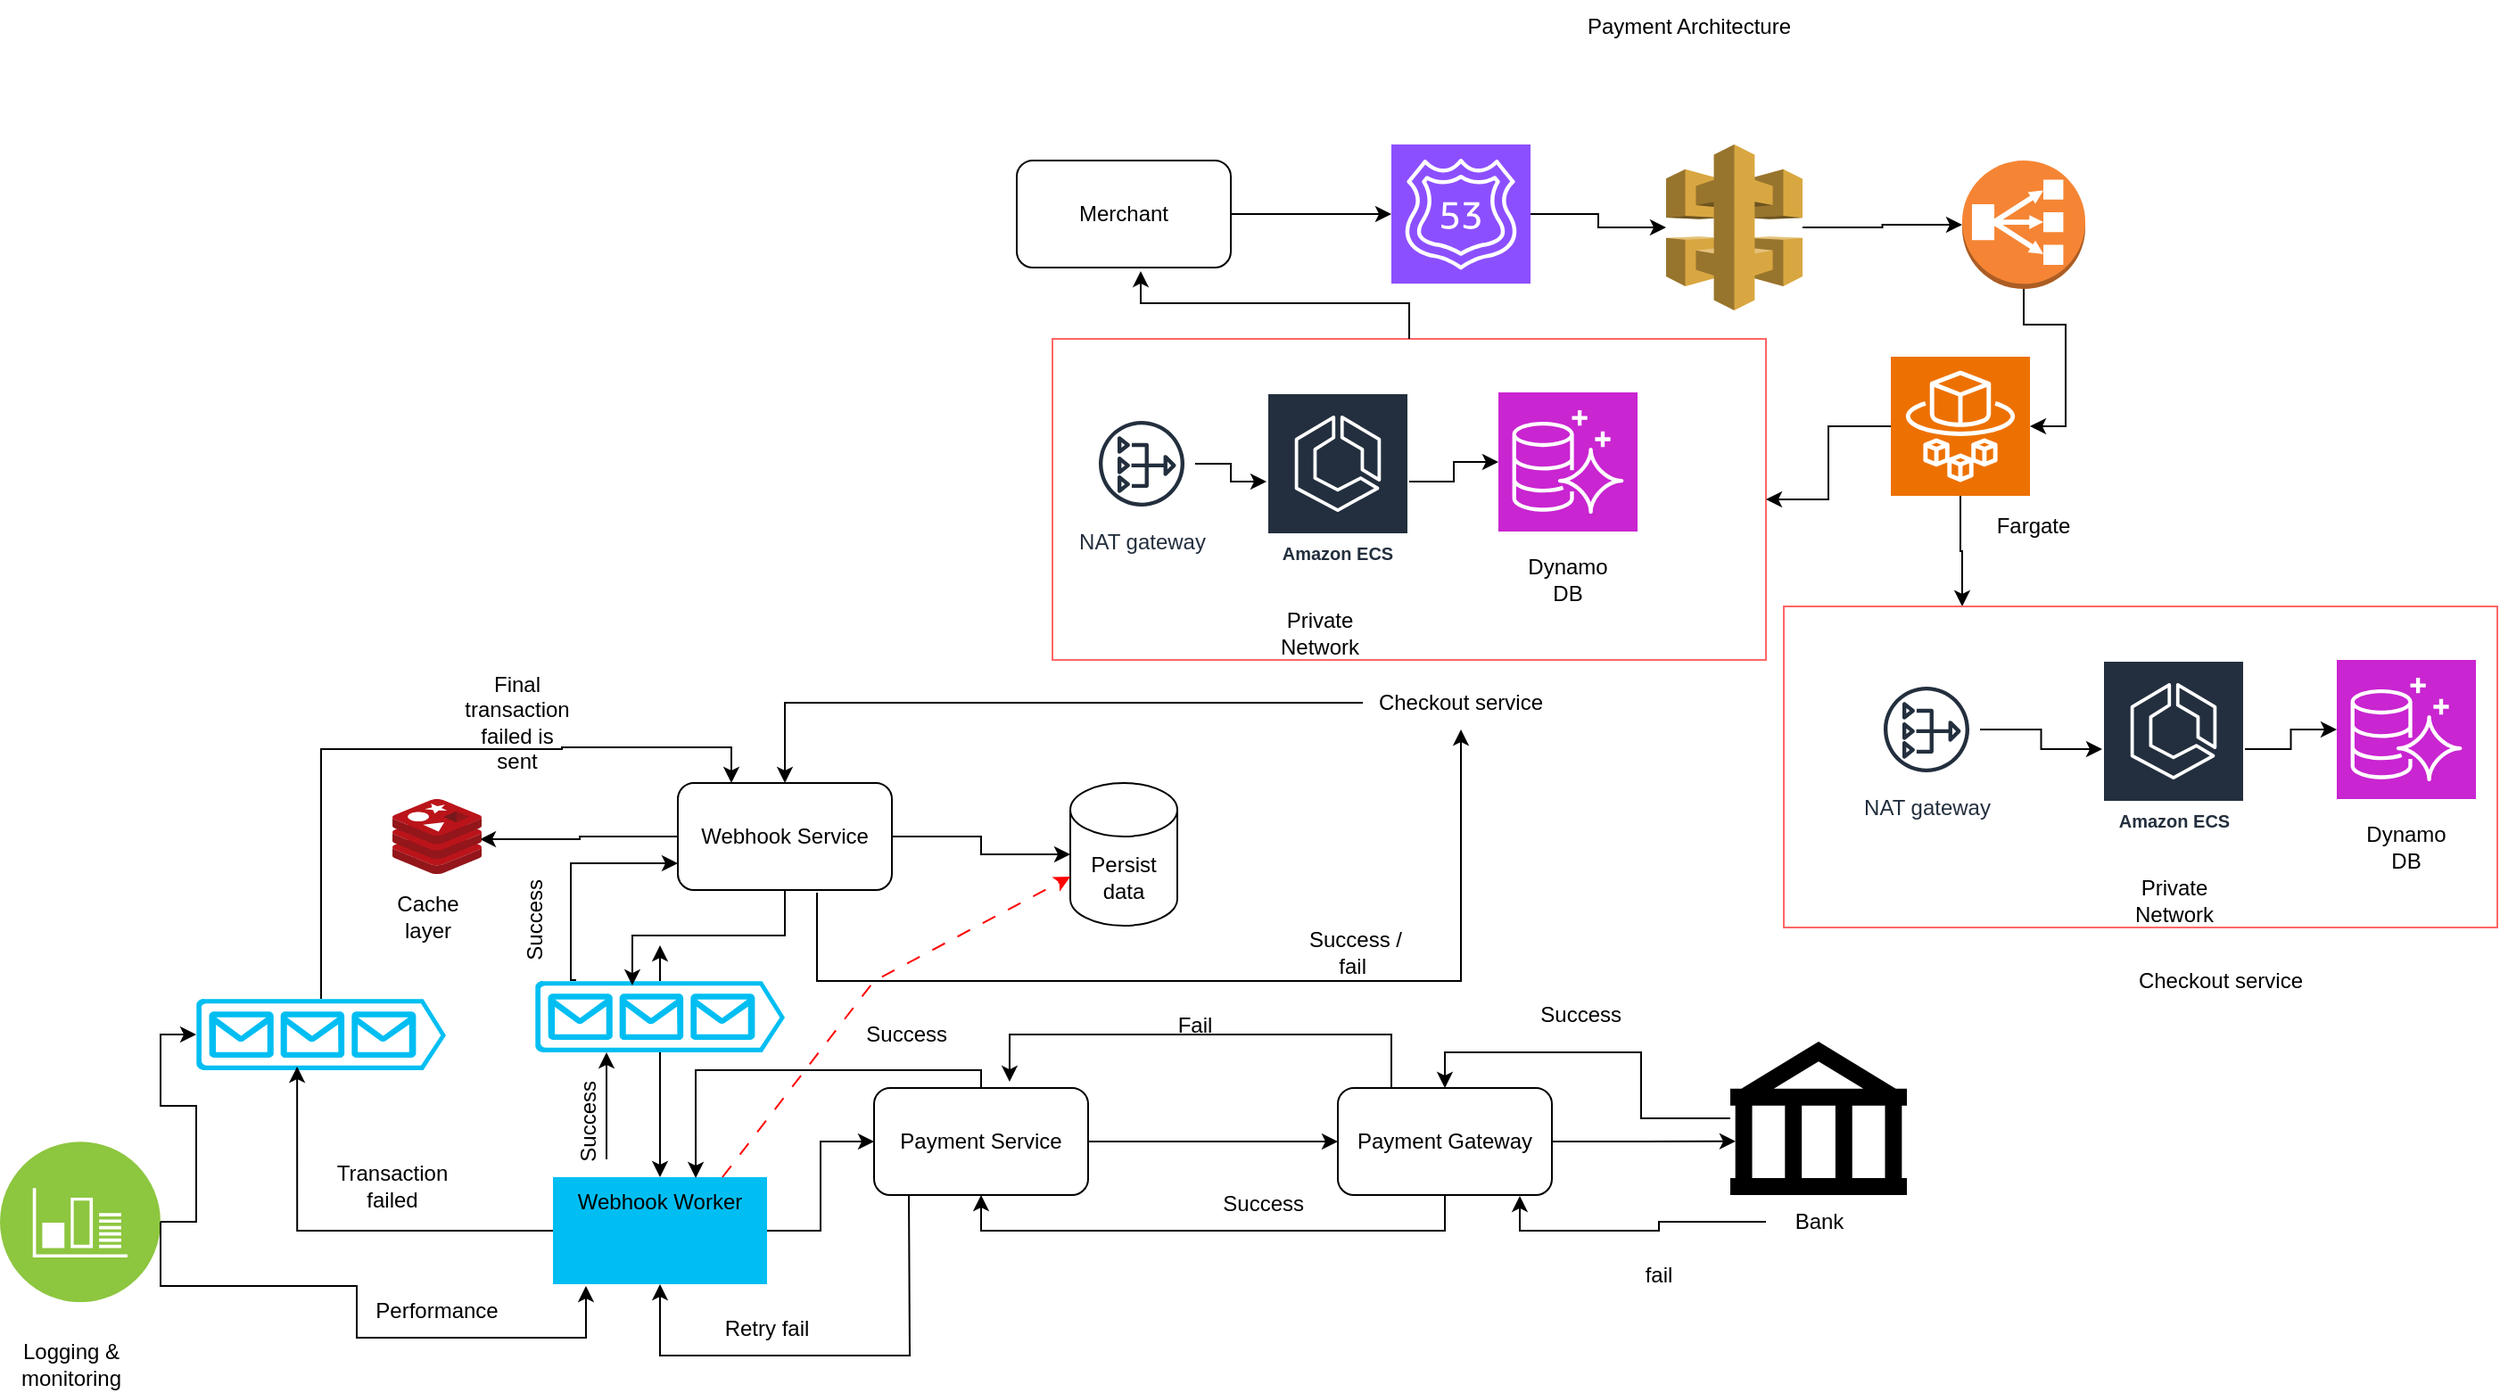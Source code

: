 <mxfile version="22.0.4" type="github">
  <diagram name="Page-1" id="Od0HrYcrxd3IYDJddU-p">
    <mxGraphModel dx="1781" dy="610" grid="1" gridSize="10" guides="1" tooltips="1" connect="1" arrows="1" fold="1" page="1" pageScale="1" pageWidth="827" pageHeight="1169" math="0" shadow="0">
      <root>
        <mxCell id="0" />
        <mxCell id="1" parent="0" />
        <mxCell id="_5tm6AC8fSd4CqpAaEgZ-19" value="" style="rounded=0;whiteSpace=wrap;html=1;fillColor=none;strokeColor=#FF6666;" vertex="1" parent="1">
          <mxGeometry x="70" y="210" width="400" height="180" as="geometry" />
        </mxCell>
        <mxCell id="_5tm6AC8fSd4CqpAaEgZ-7" style="edgeStyle=orthogonalEdgeStyle;rounded=0;orthogonalLoop=1;jettySize=auto;html=1;" edge="1" parent="1" source="_5tm6AC8fSd4CqpAaEgZ-1" target="_5tm6AC8fSd4CqpAaEgZ-6">
          <mxGeometry relative="1" as="geometry" />
        </mxCell>
        <mxCell id="_5tm6AC8fSd4CqpAaEgZ-1" value="Merchant" style="rounded=1;whiteSpace=wrap;html=1;" vertex="1" parent="1">
          <mxGeometry x="50" y="110" width="120" height="60" as="geometry" />
        </mxCell>
        <mxCell id="_5tm6AC8fSd4CqpAaEgZ-72" style="edgeStyle=orthogonalEdgeStyle;rounded=0;orthogonalLoop=1;jettySize=auto;html=1;entryX=0.5;entryY=1;entryDx=0;entryDy=0;" edge="1" parent="1" source="_5tm6AC8fSd4CqpAaEgZ-3" target="_5tm6AC8fSd4CqpAaEgZ-38">
          <mxGeometry relative="1" as="geometry">
            <Array as="points">
              <mxPoint x="290" y="710" />
              <mxPoint x="30" y="710" />
            </Array>
          </mxGeometry>
        </mxCell>
        <mxCell id="_5tm6AC8fSd4CqpAaEgZ-3" value="Payment Gateway" style="rounded=1;whiteSpace=wrap;html=1;" vertex="1" parent="1">
          <mxGeometry x="230" y="630" width="120" height="60" as="geometry" />
        </mxCell>
        <mxCell id="_5tm6AC8fSd4CqpAaEgZ-71" style="edgeStyle=orthogonalEdgeStyle;rounded=0;orthogonalLoop=1;jettySize=auto;html=1;entryX=0.5;entryY=0;entryDx=0;entryDy=0;" edge="1" parent="1" source="_5tm6AC8fSd4CqpAaEgZ-4" target="_5tm6AC8fSd4CqpAaEgZ-3">
          <mxGeometry relative="1" as="geometry" />
        </mxCell>
        <mxCell id="_5tm6AC8fSd4CqpAaEgZ-4" value="" style="shape=mxgraph.signs.travel.bank;html=1;pointerEvents=1;fillColor=#000000;strokeColor=none;verticalLabelPosition=bottom;verticalAlign=top;align=center;" vertex="1" parent="1">
          <mxGeometry x="450" y="604" width="99" height="86" as="geometry" />
        </mxCell>
        <mxCell id="_5tm6AC8fSd4CqpAaEgZ-5" style="edgeStyle=orthogonalEdgeStyle;rounded=0;orthogonalLoop=1;jettySize=auto;html=1;entryX=0.03;entryY=0.65;entryDx=0;entryDy=0;entryPerimeter=0;" edge="1" parent="1" source="_5tm6AC8fSd4CqpAaEgZ-3" target="_5tm6AC8fSd4CqpAaEgZ-4">
          <mxGeometry relative="1" as="geometry" />
        </mxCell>
        <mxCell id="_5tm6AC8fSd4CqpAaEgZ-9" style="edgeStyle=orthogonalEdgeStyle;rounded=0;orthogonalLoop=1;jettySize=auto;html=1;" edge="1" parent="1" source="_5tm6AC8fSd4CqpAaEgZ-6" target="_5tm6AC8fSd4CqpAaEgZ-8">
          <mxGeometry relative="1" as="geometry" />
        </mxCell>
        <mxCell id="_5tm6AC8fSd4CqpAaEgZ-6" value="" style="sketch=0;points=[[0,0,0],[0.25,0,0],[0.5,0,0],[0.75,0,0],[1,0,0],[0,1,0],[0.25,1,0],[0.5,1,0],[0.75,1,0],[1,1,0],[0,0.25,0],[0,0.5,0],[0,0.75,0],[1,0.25,0],[1,0.5,0],[1,0.75,0]];outlineConnect=0;fontColor=#232F3E;fillColor=#8C4FFF;strokeColor=#ffffff;dashed=0;verticalLabelPosition=bottom;verticalAlign=top;align=center;html=1;fontSize=12;fontStyle=0;aspect=fixed;shape=mxgraph.aws4.resourceIcon;resIcon=mxgraph.aws4.route_53;" vertex="1" parent="1">
          <mxGeometry x="260" y="101" width="78" height="78" as="geometry" />
        </mxCell>
        <mxCell id="_5tm6AC8fSd4CqpAaEgZ-8" value="" style="outlineConnect=0;dashed=0;verticalLabelPosition=bottom;verticalAlign=top;align=center;html=1;shape=mxgraph.aws3.api_gateway;fillColor=#D9A741;gradientColor=none;" vertex="1" parent="1">
          <mxGeometry x="414" y="101" width="76.5" height="93" as="geometry" />
        </mxCell>
        <mxCell id="_5tm6AC8fSd4CqpAaEgZ-10" value="" style="outlineConnect=0;dashed=0;verticalLabelPosition=bottom;verticalAlign=top;align=center;html=1;shape=mxgraph.aws3.classic_load_balancer;fillColor=#F58534;gradientColor=none;" vertex="1" parent="1">
          <mxGeometry x="580" y="110" width="69" height="72" as="geometry" />
        </mxCell>
        <mxCell id="_5tm6AC8fSd4CqpAaEgZ-11" style="edgeStyle=orthogonalEdgeStyle;rounded=0;orthogonalLoop=1;jettySize=auto;html=1;entryX=0;entryY=0.5;entryDx=0;entryDy=0;entryPerimeter=0;" edge="1" parent="1" source="_5tm6AC8fSd4CqpAaEgZ-8" target="_5tm6AC8fSd4CqpAaEgZ-10">
          <mxGeometry relative="1" as="geometry" />
        </mxCell>
        <mxCell id="_5tm6AC8fSd4CqpAaEgZ-28" style="edgeStyle=orthogonalEdgeStyle;rounded=0;orthogonalLoop=1;jettySize=auto;html=1;" edge="1" parent="1" source="_5tm6AC8fSd4CqpAaEgZ-12" target="_5tm6AC8fSd4CqpAaEgZ-16">
          <mxGeometry relative="1" as="geometry" />
        </mxCell>
        <mxCell id="_5tm6AC8fSd4CqpAaEgZ-12" value="Amazon ECS" style="sketch=0;outlineConnect=0;fontColor=#232F3E;gradientColor=none;strokeColor=#ffffff;fillColor=#232F3E;dashed=0;verticalLabelPosition=middle;verticalAlign=bottom;align=center;html=1;whiteSpace=wrap;fontSize=10;fontStyle=1;spacing=3;shape=mxgraph.aws4.productIcon;prIcon=mxgraph.aws4.ecs;" vertex="1" parent="1">
          <mxGeometry x="190" y="240" width="80" height="100" as="geometry" />
        </mxCell>
        <mxCell id="_5tm6AC8fSd4CqpAaEgZ-15" style="edgeStyle=orthogonalEdgeStyle;rounded=0;orthogonalLoop=1;jettySize=auto;html=1;" edge="1" parent="1" source="_5tm6AC8fSd4CqpAaEgZ-13" target="_5tm6AC8fSd4CqpAaEgZ-19">
          <mxGeometry relative="1" as="geometry" />
        </mxCell>
        <mxCell id="_5tm6AC8fSd4CqpAaEgZ-27" style="edgeStyle=orthogonalEdgeStyle;rounded=0;orthogonalLoop=1;jettySize=auto;html=1;entryX=0.25;entryY=0;entryDx=0;entryDy=0;" edge="1" parent="1" source="_5tm6AC8fSd4CqpAaEgZ-13" target="_5tm6AC8fSd4CqpAaEgZ-21">
          <mxGeometry relative="1" as="geometry" />
        </mxCell>
        <mxCell id="_5tm6AC8fSd4CqpAaEgZ-13" value="" style="sketch=0;points=[[0,0,0],[0.25,0,0],[0.5,0,0],[0.75,0,0],[1,0,0],[0,1,0],[0.25,1,0],[0.5,1,0],[0.75,1,0],[1,1,0],[0,0.25,0],[0,0.5,0],[0,0.75,0],[1,0.25,0],[1,0.5,0],[1,0.75,0]];outlineConnect=0;fontColor=#232F3E;fillColor=#ED7100;strokeColor=#ffffff;dashed=0;verticalLabelPosition=bottom;verticalAlign=top;align=center;html=1;fontSize=12;fontStyle=0;aspect=fixed;shape=mxgraph.aws4.resourceIcon;resIcon=mxgraph.aws4.fargate;" vertex="1" parent="1">
          <mxGeometry x="540" y="220" width="78" height="78" as="geometry" />
        </mxCell>
        <mxCell id="_5tm6AC8fSd4CqpAaEgZ-14" style="edgeStyle=orthogonalEdgeStyle;rounded=0;orthogonalLoop=1;jettySize=auto;html=1;entryX=1;entryY=0.5;entryDx=0;entryDy=0;entryPerimeter=0;" edge="1" parent="1" source="_5tm6AC8fSd4CqpAaEgZ-10" target="_5tm6AC8fSd4CqpAaEgZ-13">
          <mxGeometry relative="1" as="geometry" />
        </mxCell>
        <mxCell id="_5tm6AC8fSd4CqpAaEgZ-16" value="" style="sketch=0;points=[[0,0,0],[0.25,0,0],[0.5,0,0],[0.75,0,0],[1,0,0],[0,1,0],[0.25,1,0],[0.5,1,0],[0.75,1,0],[1,1,0],[0,0.25,0],[0,0.5,0],[0,0.75,0],[1,0.25,0],[1,0.5,0],[1,0.75,0]];outlineConnect=0;fontColor=#232F3E;fillColor=#C925D1;strokeColor=#ffffff;dashed=0;verticalLabelPosition=bottom;verticalAlign=top;align=center;html=1;fontSize=12;fontStyle=0;aspect=fixed;shape=mxgraph.aws4.resourceIcon;resIcon=mxgraph.aws4.aurora;" vertex="1" parent="1">
          <mxGeometry x="320" y="240" width="78" height="78" as="geometry" />
        </mxCell>
        <mxCell id="_5tm6AC8fSd4CqpAaEgZ-29" style="edgeStyle=orthogonalEdgeStyle;rounded=0;orthogonalLoop=1;jettySize=auto;html=1;" edge="1" parent="1" source="_5tm6AC8fSd4CqpAaEgZ-18" target="_5tm6AC8fSd4CqpAaEgZ-12">
          <mxGeometry relative="1" as="geometry" />
        </mxCell>
        <mxCell id="_5tm6AC8fSd4CqpAaEgZ-18" value="NAT gateway" style="sketch=0;outlineConnect=0;fontColor=#232F3E;gradientColor=none;strokeColor=#232F3E;fillColor=#ffffff;dashed=0;verticalLabelPosition=bottom;verticalAlign=top;align=center;html=1;fontSize=12;fontStyle=0;aspect=fixed;shape=mxgraph.aws4.resourceIcon;resIcon=mxgraph.aws4.nat_gateway;" vertex="1" parent="1">
          <mxGeometry x="90" y="250" width="60" height="60" as="geometry" />
        </mxCell>
        <mxCell id="_5tm6AC8fSd4CqpAaEgZ-21" value="" style="rounded=0;whiteSpace=wrap;html=1;fillColor=none;strokeColor=#FF6666;" vertex="1" parent="1">
          <mxGeometry x="480" y="360" width="400" height="180" as="geometry" />
        </mxCell>
        <mxCell id="_5tm6AC8fSd4CqpAaEgZ-26" style="edgeStyle=orthogonalEdgeStyle;rounded=0;orthogonalLoop=1;jettySize=auto;html=1;" edge="1" parent="1" source="_5tm6AC8fSd4CqpAaEgZ-22" target="_5tm6AC8fSd4CqpAaEgZ-23">
          <mxGeometry relative="1" as="geometry" />
        </mxCell>
        <mxCell id="_5tm6AC8fSd4CqpAaEgZ-22" value="Amazon ECS" style="sketch=0;outlineConnect=0;fontColor=#232F3E;gradientColor=none;strokeColor=#ffffff;fillColor=#232F3E;dashed=0;verticalLabelPosition=middle;verticalAlign=bottom;align=center;html=1;whiteSpace=wrap;fontSize=10;fontStyle=1;spacing=3;shape=mxgraph.aws4.productIcon;prIcon=mxgraph.aws4.ecs;" vertex="1" parent="1">
          <mxGeometry x="658.5" y="390" width="80" height="100" as="geometry" />
        </mxCell>
        <mxCell id="_5tm6AC8fSd4CqpAaEgZ-23" value="" style="sketch=0;points=[[0,0,0],[0.25,0,0],[0.5,0,0],[0.75,0,0],[1,0,0],[0,1,0],[0.25,1,0],[0.5,1,0],[0.75,1,0],[1,1,0],[0,0.25,0],[0,0.5,0],[0,0.75,0],[1,0.25,0],[1,0.5,0],[1,0.75,0]];outlineConnect=0;fontColor=#232F3E;fillColor=#C925D1;strokeColor=#ffffff;dashed=0;verticalLabelPosition=bottom;verticalAlign=top;align=center;html=1;fontSize=12;fontStyle=0;aspect=fixed;shape=mxgraph.aws4.resourceIcon;resIcon=mxgraph.aws4.aurora;" vertex="1" parent="1">
          <mxGeometry x="790" y="390" width="78" height="78" as="geometry" />
        </mxCell>
        <mxCell id="_5tm6AC8fSd4CqpAaEgZ-25" style="edgeStyle=orthogonalEdgeStyle;rounded=0;orthogonalLoop=1;jettySize=auto;html=1;" edge="1" parent="1" source="_5tm6AC8fSd4CqpAaEgZ-24" target="_5tm6AC8fSd4CqpAaEgZ-22">
          <mxGeometry relative="1" as="geometry" />
        </mxCell>
        <mxCell id="_5tm6AC8fSd4CqpAaEgZ-24" value="NAT gateway" style="sketch=0;outlineConnect=0;fontColor=#232F3E;gradientColor=none;strokeColor=#232F3E;fillColor=#ffffff;dashed=0;verticalLabelPosition=bottom;verticalAlign=top;align=center;html=1;fontSize=12;fontStyle=0;aspect=fixed;shape=mxgraph.aws4.resourceIcon;resIcon=mxgraph.aws4.nat_gateway;" vertex="1" parent="1">
          <mxGeometry x="530" y="399" width="60" height="60" as="geometry" />
        </mxCell>
        <mxCell id="_5tm6AC8fSd4CqpAaEgZ-30" value="Dynamo DB" style="text;html=1;strokeColor=none;fillColor=none;align=center;verticalAlign=middle;whiteSpace=wrap;rounded=0;" vertex="1" parent="1">
          <mxGeometry x="329" y="330" width="60" height="30" as="geometry" />
        </mxCell>
        <mxCell id="_5tm6AC8fSd4CqpAaEgZ-31" value="Dynamo DB" style="text;html=1;strokeColor=none;fillColor=none;align=center;verticalAlign=middle;whiteSpace=wrap;rounded=0;" vertex="1" parent="1">
          <mxGeometry x="799" y="480" width="60" height="30" as="geometry" />
        </mxCell>
        <mxCell id="_5tm6AC8fSd4CqpAaEgZ-32" value="Fargate" style="text;html=1;strokeColor=none;fillColor=none;align=center;verticalAlign=middle;whiteSpace=wrap;rounded=0;" vertex="1" parent="1">
          <mxGeometry x="590" y="300" width="60" height="30" as="geometry" />
        </mxCell>
        <mxCell id="_5tm6AC8fSd4CqpAaEgZ-58" style="edgeStyle=orthogonalEdgeStyle;rounded=0;orthogonalLoop=1;jettySize=auto;html=1;" edge="1" parent="1" source="_5tm6AC8fSd4CqpAaEgZ-33" target="_5tm6AC8fSd4CqpAaEgZ-57">
          <mxGeometry relative="1" as="geometry" />
        </mxCell>
        <mxCell id="_5tm6AC8fSd4CqpAaEgZ-33" value="Checkout service" style="text;html=1;strokeColor=none;fillColor=none;align=center;verticalAlign=middle;whiteSpace=wrap;rounded=0;" vertex="1" parent="1">
          <mxGeometry x="244" y="399" width="110" height="30" as="geometry" />
        </mxCell>
        <mxCell id="_5tm6AC8fSd4CqpAaEgZ-36" value="Checkout service" style="text;html=1;strokeColor=none;fillColor=none;align=center;verticalAlign=middle;whiteSpace=wrap;rounded=0;" vertex="1" parent="1">
          <mxGeometry x="670" y="555" width="110" height="30" as="geometry" />
        </mxCell>
        <mxCell id="_5tm6AC8fSd4CqpAaEgZ-39" style="edgeStyle=orthogonalEdgeStyle;rounded=0;orthogonalLoop=1;jettySize=auto;html=1;entryX=0;entryY=0.5;entryDx=0;entryDy=0;" edge="1" parent="1" source="_5tm6AC8fSd4CqpAaEgZ-38" target="_5tm6AC8fSd4CqpAaEgZ-3">
          <mxGeometry relative="1" as="geometry" />
        </mxCell>
        <mxCell id="_5tm6AC8fSd4CqpAaEgZ-38" value="Payment Service" style="rounded=1;whiteSpace=wrap;html=1;" vertex="1" parent="1">
          <mxGeometry x="-30" y="630" width="120" height="60" as="geometry" />
        </mxCell>
        <mxCell id="_5tm6AC8fSd4CqpAaEgZ-45" value="Bank" style="text;html=1;strokeColor=none;fillColor=none;align=center;verticalAlign=middle;whiteSpace=wrap;rounded=0;" vertex="1" parent="1">
          <mxGeometry x="470" y="690" width="60" height="30" as="geometry" />
        </mxCell>
        <mxCell id="_5tm6AC8fSd4CqpAaEgZ-46" value="Private Network" style="text;html=1;strokeColor=none;fillColor=none;align=center;verticalAlign=middle;whiteSpace=wrap;rounded=0;" vertex="1" parent="1">
          <mxGeometry x="190" y="360" width="60" height="30" as="geometry" />
        </mxCell>
        <mxCell id="_5tm6AC8fSd4CqpAaEgZ-47" value="Private Network" style="text;html=1;strokeColor=none;fillColor=none;align=center;verticalAlign=middle;whiteSpace=wrap;rounded=0;" vertex="1" parent="1">
          <mxGeometry x="668.5" y="510" width="60" height="30" as="geometry" />
        </mxCell>
        <mxCell id="_5tm6AC8fSd4CqpAaEgZ-48" value="Payment Architecture" style="text;html=1;strokeColor=none;fillColor=none;align=center;verticalAlign=middle;whiteSpace=wrap;rounded=0;" vertex="1" parent="1">
          <mxGeometry x="354" y="20" width="146" height="30" as="geometry" />
        </mxCell>
        <mxCell id="_5tm6AC8fSd4CqpAaEgZ-53" style="edgeStyle=orthogonalEdgeStyle;rounded=0;orthogonalLoop=1;jettySize=auto;html=1;entryX=0.579;entryY=1.033;entryDx=0;entryDy=0;entryPerimeter=0;" edge="1" parent="1" source="_5tm6AC8fSd4CqpAaEgZ-19" target="_5tm6AC8fSd4CqpAaEgZ-1">
          <mxGeometry relative="1" as="geometry" />
        </mxCell>
        <mxCell id="_5tm6AC8fSd4CqpAaEgZ-63" style="edgeStyle=orthogonalEdgeStyle;rounded=0;orthogonalLoop=1;jettySize=auto;html=1;" edge="1" parent="1" source="_5tm6AC8fSd4CqpAaEgZ-57" target="_5tm6AC8fSd4CqpAaEgZ-62">
          <mxGeometry relative="1" as="geometry" />
        </mxCell>
        <mxCell id="_5tm6AC8fSd4CqpAaEgZ-65" value="" style="edgeStyle=orthogonalEdgeStyle;rounded=0;orthogonalLoop=1;jettySize=auto;html=1;entryX=0.98;entryY=0.536;entryDx=0;entryDy=0;entryPerimeter=0;" edge="1" parent="1" source="_5tm6AC8fSd4CqpAaEgZ-57" target="_5tm6AC8fSd4CqpAaEgZ-66">
          <mxGeometry relative="1" as="geometry">
            <mxPoint x="-220" y="489" as="targetPoint" />
          </mxGeometry>
        </mxCell>
        <mxCell id="_5tm6AC8fSd4CqpAaEgZ-82" style="edgeStyle=orthogonalEdgeStyle;rounded=0;orthogonalLoop=1;jettySize=auto;html=1;entryX=0.5;entryY=1;entryDx=0;entryDy=0;exitX=0.65;exitY=1.025;exitDx=0;exitDy=0;exitPerimeter=0;" edge="1" parent="1" source="_5tm6AC8fSd4CqpAaEgZ-57" target="_5tm6AC8fSd4CqpAaEgZ-33">
          <mxGeometry relative="1" as="geometry">
            <Array as="points">
              <mxPoint x="-62" y="570" />
              <mxPoint x="299" y="570" />
            </Array>
          </mxGeometry>
        </mxCell>
        <mxCell id="_5tm6AC8fSd4CqpAaEgZ-57" value="Webhook Service" style="rounded=1;whiteSpace=wrap;html=1;" vertex="1" parent="1">
          <mxGeometry x="-140" y="459" width="120" height="60" as="geometry" />
        </mxCell>
        <mxCell id="_5tm6AC8fSd4CqpAaEgZ-69" value="" style="edgeStyle=orthogonalEdgeStyle;rounded=0;orthogonalLoop=1;jettySize=auto;html=1;" edge="1" parent="1" source="_5tm6AC8fSd4CqpAaEgZ-59" target="_5tm6AC8fSd4CqpAaEgZ-68">
          <mxGeometry relative="1" as="geometry" />
        </mxCell>
        <mxCell id="_5tm6AC8fSd4CqpAaEgZ-79" style="edgeStyle=orthogonalEdgeStyle;rounded=0;orthogonalLoop=1;jettySize=auto;html=1;entryX=0;entryY=0.75;entryDx=0;entryDy=0;exitX=0.164;exitY=-0.012;exitDx=0;exitDy=0;exitPerimeter=0;" edge="1" parent="1" source="_5tm6AC8fSd4CqpAaEgZ-59" target="_5tm6AC8fSd4CqpAaEgZ-57">
          <mxGeometry relative="1" as="geometry">
            <Array as="points">
              <mxPoint x="-200" y="570" />
              <mxPoint x="-200" y="504" />
            </Array>
          </mxGeometry>
        </mxCell>
        <mxCell id="_5tm6AC8fSd4CqpAaEgZ-80" style="edgeStyle=orthogonalEdgeStyle;rounded=0;orthogonalLoop=1;jettySize=auto;html=1;" edge="1" parent="1" source="_5tm6AC8fSd4CqpAaEgZ-59">
          <mxGeometry relative="1" as="geometry">
            <mxPoint x="-150" y="550" as="targetPoint" />
          </mxGeometry>
        </mxCell>
        <mxCell id="_5tm6AC8fSd4CqpAaEgZ-59" value="" style="verticalLabelPosition=bottom;html=1;verticalAlign=top;align=center;strokeColor=none;fillColor=#00BEF2;shape=mxgraph.azure.queue_generic;pointerEvents=1;" vertex="1" parent="1">
          <mxGeometry x="-220" y="570" width="140" height="40" as="geometry" />
        </mxCell>
        <mxCell id="_5tm6AC8fSd4CqpAaEgZ-61" style="edgeStyle=orthogonalEdgeStyle;rounded=0;orthogonalLoop=1;jettySize=auto;html=1;entryX=0.389;entryY=0.063;entryDx=0;entryDy=0;entryPerimeter=0;" edge="1" parent="1" source="_5tm6AC8fSd4CqpAaEgZ-57" target="_5tm6AC8fSd4CqpAaEgZ-59">
          <mxGeometry relative="1" as="geometry" />
        </mxCell>
        <mxCell id="_5tm6AC8fSd4CqpAaEgZ-62" value="Persist data" style="shape=cylinder3;whiteSpace=wrap;html=1;boundedLbl=1;backgroundOutline=1;size=15;" vertex="1" parent="1">
          <mxGeometry x="80" y="459" width="60" height="80" as="geometry" />
        </mxCell>
        <mxCell id="_5tm6AC8fSd4CqpAaEgZ-66" value="" style="image;sketch=0;aspect=fixed;html=1;points=[];align=center;fontSize=12;image=img/lib/mscae/Cache_Redis_Product.svg;" vertex="1" parent="1">
          <mxGeometry x="-300" y="468" width="50" height="42" as="geometry" />
        </mxCell>
        <mxCell id="_5tm6AC8fSd4CqpAaEgZ-67" value="Cache layer" style="text;html=1;strokeColor=none;fillColor=none;align=center;verticalAlign=middle;whiteSpace=wrap;rounded=0;" vertex="1" parent="1">
          <mxGeometry x="-310" y="519" width="60" height="30" as="geometry" />
        </mxCell>
        <mxCell id="_5tm6AC8fSd4CqpAaEgZ-70" style="edgeStyle=orthogonalEdgeStyle;rounded=0;orthogonalLoop=1;jettySize=auto;html=1;entryX=0;entryY=0.5;entryDx=0;entryDy=0;" edge="1" parent="1" source="_5tm6AC8fSd4CqpAaEgZ-68" target="_5tm6AC8fSd4CqpAaEgZ-38">
          <mxGeometry relative="1" as="geometry" />
        </mxCell>
        <mxCell id="_5tm6AC8fSd4CqpAaEgZ-68" value="Webhook Worker" style="whiteSpace=wrap;html=1;verticalAlign=top;fillColor=#00BEF2;strokeColor=none;" vertex="1" parent="1">
          <mxGeometry x="-210" y="680" width="120" height="60" as="geometry" />
        </mxCell>
        <mxCell id="_5tm6AC8fSd4CqpAaEgZ-73" style="edgeStyle=orthogonalEdgeStyle;rounded=0;orthogonalLoop=1;jettySize=auto;html=1;entryX=0.667;entryY=0.008;entryDx=0;entryDy=0;entryPerimeter=0;" edge="1" parent="1" source="_5tm6AC8fSd4CqpAaEgZ-38" target="_5tm6AC8fSd4CqpAaEgZ-68">
          <mxGeometry relative="1" as="geometry">
            <Array as="points">
              <mxPoint x="30" y="620" />
              <mxPoint x="-130" y="620" />
            </Array>
          </mxGeometry>
        </mxCell>
        <mxCell id="_5tm6AC8fSd4CqpAaEgZ-74" value="Success&amp;nbsp;" style="text;html=1;strokeColor=none;fillColor=none;align=center;verticalAlign=middle;whiteSpace=wrap;rounded=0;" vertex="1" parent="1">
          <mxGeometry x="338" y="574" width="60" height="30" as="geometry" />
        </mxCell>
        <mxCell id="_5tm6AC8fSd4CqpAaEgZ-75" value="Success&amp;nbsp;" style="text;html=1;strokeColor=none;fillColor=none;align=center;verticalAlign=middle;whiteSpace=wrap;rounded=0;" vertex="1" parent="1">
          <mxGeometry x="160" y="680" width="60" height="30" as="geometry" />
        </mxCell>
        <mxCell id="_5tm6AC8fSd4CqpAaEgZ-76" value="Success&amp;nbsp;" style="text;html=1;strokeColor=none;fillColor=none;align=center;verticalAlign=middle;whiteSpace=wrap;rounded=0;" vertex="1" parent="1">
          <mxGeometry x="-40" y="585" width="60" height="30" as="geometry" />
        </mxCell>
        <mxCell id="_5tm6AC8fSd4CqpAaEgZ-78" value="Success&amp;nbsp;" style="text;html=1;strokeColor=none;fillColor=none;align=center;verticalAlign=middle;whiteSpace=wrap;rounded=0;rotation=-90;" vertex="1" parent="1">
          <mxGeometry x="-220" y="632" width="60" height="30" as="geometry" />
        </mxCell>
        <mxCell id="_5tm6AC8fSd4CqpAaEgZ-81" value="Success&amp;nbsp;" style="text;html=1;strokeColor=none;fillColor=none;align=center;verticalAlign=middle;whiteSpace=wrap;rounded=0;rotation=-90;" vertex="1" parent="1">
          <mxGeometry x="-250" y="519" width="60" height="30" as="geometry" />
        </mxCell>
        <mxCell id="_5tm6AC8fSd4CqpAaEgZ-83" value="Success / fail&amp;nbsp;" style="text;html=1;strokeColor=none;fillColor=none;align=center;verticalAlign=middle;whiteSpace=wrap;rounded=0;" vertex="1" parent="1">
          <mxGeometry x="210" y="539" width="60" height="30" as="geometry" />
        </mxCell>
        <mxCell id="_5tm6AC8fSd4CqpAaEgZ-84" value="" style="endArrow=classic;html=1;rounded=0;" edge="1" parent="1">
          <mxGeometry width="50" height="50" relative="1" as="geometry">
            <mxPoint x="-180" y="670" as="sourcePoint" />
            <mxPoint x="-180" y="610" as="targetPoint" />
          </mxGeometry>
        </mxCell>
        <mxCell id="_5tm6AC8fSd4CqpAaEgZ-85" style="edgeStyle=orthogonalEdgeStyle;rounded=0;orthogonalLoop=1;jettySize=auto;html=1;entryX=0.85;entryY=1.008;entryDx=0;entryDy=0;entryPerimeter=0;" edge="1" parent="1" source="_5tm6AC8fSd4CqpAaEgZ-45" target="_5tm6AC8fSd4CqpAaEgZ-3">
          <mxGeometry relative="1" as="geometry" />
        </mxCell>
        <mxCell id="_5tm6AC8fSd4CqpAaEgZ-86" value="fail" style="text;html=1;strokeColor=none;fillColor=none;align=center;verticalAlign=middle;whiteSpace=wrap;rounded=0;" vertex="1" parent="1">
          <mxGeometry x="380" y="720" width="60" height="30" as="geometry" />
        </mxCell>
        <mxCell id="_5tm6AC8fSd4CqpAaEgZ-87" value="Fail" style="text;html=1;strokeColor=none;fillColor=none;align=center;verticalAlign=middle;whiteSpace=wrap;rounded=0;" vertex="1" parent="1">
          <mxGeometry x="120" y="580" width="60" height="30" as="geometry" />
        </mxCell>
        <mxCell id="_5tm6AC8fSd4CqpAaEgZ-88" value="" style="endArrow=classic;html=1;rounded=0;entryX=0.633;entryY=-0.058;entryDx=0;entryDy=0;entryPerimeter=0;" edge="1" parent="1" target="_5tm6AC8fSd4CqpAaEgZ-38">
          <mxGeometry width="50" height="50" relative="1" as="geometry">
            <mxPoint x="260" y="630" as="sourcePoint" />
            <mxPoint x="310" y="580" as="targetPoint" />
            <Array as="points">
              <mxPoint x="260" y="600" />
              <mxPoint x="170" y="600" />
              <mxPoint x="46" y="600" />
            </Array>
          </mxGeometry>
        </mxCell>
        <mxCell id="_5tm6AC8fSd4CqpAaEgZ-89" value="" style="endArrow=classic;html=1;rounded=0;entryX=0.5;entryY=1;entryDx=0;entryDy=0;" edge="1" parent="1" target="_5tm6AC8fSd4CqpAaEgZ-68">
          <mxGeometry width="50" height="50" relative="1" as="geometry">
            <mxPoint x="-10.5" y="690" as="sourcePoint" />
            <mxPoint x="-10.5" y="820" as="targetPoint" />
            <Array as="points">
              <mxPoint x="-10" y="780" />
              <mxPoint x="-150" y="780" />
            </Array>
          </mxGeometry>
        </mxCell>
        <mxCell id="_5tm6AC8fSd4CqpAaEgZ-90" value="Retry fail" style="text;html=1;strokeColor=none;fillColor=none;align=center;verticalAlign=middle;whiteSpace=wrap;rounded=0;" vertex="1" parent="1">
          <mxGeometry x="-120" y="750" width="60" height="30" as="geometry" />
        </mxCell>
        <mxCell id="_5tm6AC8fSd4CqpAaEgZ-91" value="" style="endArrow=classic;html=1;rounded=0;entryX=0;entryY=0;entryDx=0;entryDy=52.5;entryPerimeter=0;dashed=1;dashPattern=8 8;strokeColor=#FF0000;" edge="1" parent="1" target="_5tm6AC8fSd4CqpAaEgZ-62">
          <mxGeometry width="50" height="50" relative="1" as="geometry">
            <mxPoint x="-115" y="680" as="sourcePoint" />
            <mxPoint x="-65" y="630" as="targetPoint" />
            <Array as="points">
              <mxPoint x="-30" y="570" />
            </Array>
          </mxGeometry>
        </mxCell>
        <mxCell id="_5tm6AC8fSd4CqpAaEgZ-95" style="edgeStyle=orthogonalEdgeStyle;rounded=0;orthogonalLoop=1;jettySize=auto;html=1;entryX=0.25;entryY=0;entryDx=0;entryDy=0;" edge="1" parent="1" source="_5tm6AC8fSd4CqpAaEgZ-92" target="_5tm6AC8fSd4CqpAaEgZ-57">
          <mxGeometry relative="1" as="geometry">
            <Array as="points">
              <mxPoint x="-340" y="440" />
              <mxPoint x="-205" y="440" />
              <mxPoint x="-205" y="439" />
              <mxPoint x="-110" y="439" />
            </Array>
          </mxGeometry>
        </mxCell>
        <mxCell id="_5tm6AC8fSd4CqpAaEgZ-92" value="" style="verticalLabelPosition=bottom;html=1;verticalAlign=top;align=center;strokeColor=none;fillColor=#00BEF2;shape=mxgraph.azure.queue_generic;pointerEvents=1;" vertex="1" parent="1">
          <mxGeometry x="-410" y="580" width="140" height="40" as="geometry" />
        </mxCell>
        <mxCell id="_5tm6AC8fSd4CqpAaEgZ-93" style="edgeStyle=orthogonalEdgeStyle;rounded=0;orthogonalLoop=1;jettySize=auto;html=1;entryX=0.404;entryY=0.95;entryDx=0;entryDy=0;entryPerimeter=0;" edge="1" parent="1" source="_5tm6AC8fSd4CqpAaEgZ-68" target="_5tm6AC8fSd4CqpAaEgZ-92">
          <mxGeometry relative="1" as="geometry" />
        </mxCell>
        <mxCell id="_5tm6AC8fSd4CqpAaEgZ-94" value="Transaction failed" style="text;html=1;strokeColor=none;fillColor=none;align=center;verticalAlign=middle;whiteSpace=wrap;rounded=0;" vertex="1" parent="1">
          <mxGeometry x="-330" y="670" width="60" height="30" as="geometry" />
        </mxCell>
        <mxCell id="_5tm6AC8fSd4CqpAaEgZ-96" value="Final transaction failed is sent" style="text;html=1;strokeColor=none;fillColor=none;align=center;verticalAlign=middle;whiteSpace=wrap;rounded=0;" vertex="1" parent="1">
          <mxGeometry x="-260" y="410" width="60" height="30" as="geometry" />
        </mxCell>
        <mxCell id="_5tm6AC8fSd4CqpAaEgZ-97" value="" style="image;aspect=fixed;perimeter=ellipsePerimeter;html=1;align=center;shadow=0;dashed=0;fontColor=#4277BB;labelBackgroundColor=default;fontSize=12;spacingTop=3;image=img/lib/ibm/infrastructure/monitoring_logging.svg;" vertex="1" parent="1">
          <mxGeometry x="-520" y="660" width="90" height="90" as="geometry" />
        </mxCell>
        <mxCell id="_5tm6AC8fSd4CqpAaEgZ-98" value="Logging &amp;amp; monitoring" style="text;html=1;strokeColor=none;fillColor=none;align=center;verticalAlign=middle;whiteSpace=wrap;rounded=0;" vertex="1" parent="1">
          <mxGeometry x="-510" y="770" width="60" height="30" as="geometry" />
        </mxCell>
        <mxCell id="_5tm6AC8fSd4CqpAaEgZ-99" style="edgeStyle=orthogonalEdgeStyle;rounded=0;orthogonalLoop=1;jettySize=auto;html=1;entryX=0;entryY=0.5;entryDx=0;entryDy=0;entryPerimeter=0;" edge="1" parent="1" source="_5tm6AC8fSd4CqpAaEgZ-97" target="_5tm6AC8fSd4CqpAaEgZ-92">
          <mxGeometry relative="1" as="geometry" />
        </mxCell>
        <mxCell id="_5tm6AC8fSd4CqpAaEgZ-100" style="edgeStyle=orthogonalEdgeStyle;rounded=0;orthogonalLoop=1;jettySize=auto;html=1;entryX=0.154;entryY=1.017;entryDx=0;entryDy=0;entryPerimeter=0;exitX=1;exitY=0.5;exitDx=0;exitDy=0;" edge="1" parent="1" source="_5tm6AC8fSd4CqpAaEgZ-97" target="_5tm6AC8fSd4CqpAaEgZ-68">
          <mxGeometry relative="1" as="geometry">
            <Array as="points">
              <mxPoint x="-430" y="741" />
              <mxPoint x="-320" y="741" />
              <mxPoint x="-320" y="770" />
              <mxPoint x="-191" y="770" />
            </Array>
          </mxGeometry>
        </mxCell>
        <mxCell id="_5tm6AC8fSd4CqpAaEgZ-101" value="Performance" style="text;html=1;strokeColor=none;fillColor=none;align=center;verticalAlign=middle;whiteSpace=wrap;rounded=0;" vertex="1" parent="1">
          <mxGeometry x="-305" y="740" width="60" height="30" as="geometry" />
        </mxCell>
      </root>
    </mxGraphModel>
  </diagram>
</mxfile>
